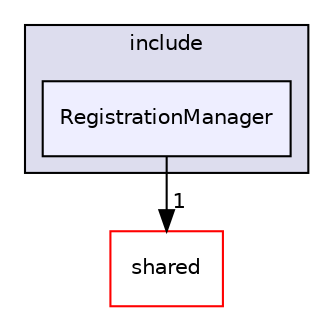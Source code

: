 digraph "/workplace/avs-device-sdk/core/acsdkRegistrationManagerInterfaces/include/RegistrationManager" {
  compound=true
  node [ fontsize="10", fontname="Helvetica"];
  edge [ labelfontsize="10", labelfontname="Helvetica"];
  subgraph clusterdir_ea71a0f92b3a6b19a5724167c78652cc {
    graph [ bgcolor="#ddddee", pencolor="black", label="include" fontname="Helvetica", fontsize="10", URL="dir_ea71a0f92b3a6b19a5724167c78652cc.html"]
  dir_4f3022368d80289fa42c1c09a8ce036a [shape=box, label="RegistrationManager", style="filled", fillcolor="#eeeeff", pencolor="black", URL="dir_4f3022368d80289fa42c1c09a8ce036a.html"];
  }
  dir_9982052f7ce695d12571567315b2fafa [shape=box label="shared" fillcolor="white" style="filled" color="red" URL="dir_9982052f7ce695d12571567315b2fafa.html"];
  dir_4f3022368d80289fa42c1c09a8ce036a->dir_9982052f7ce695d12571567315b2fafa [headlabel="1", labeldistance=1.5 headhref="dir_000486_000598.html"];
}
